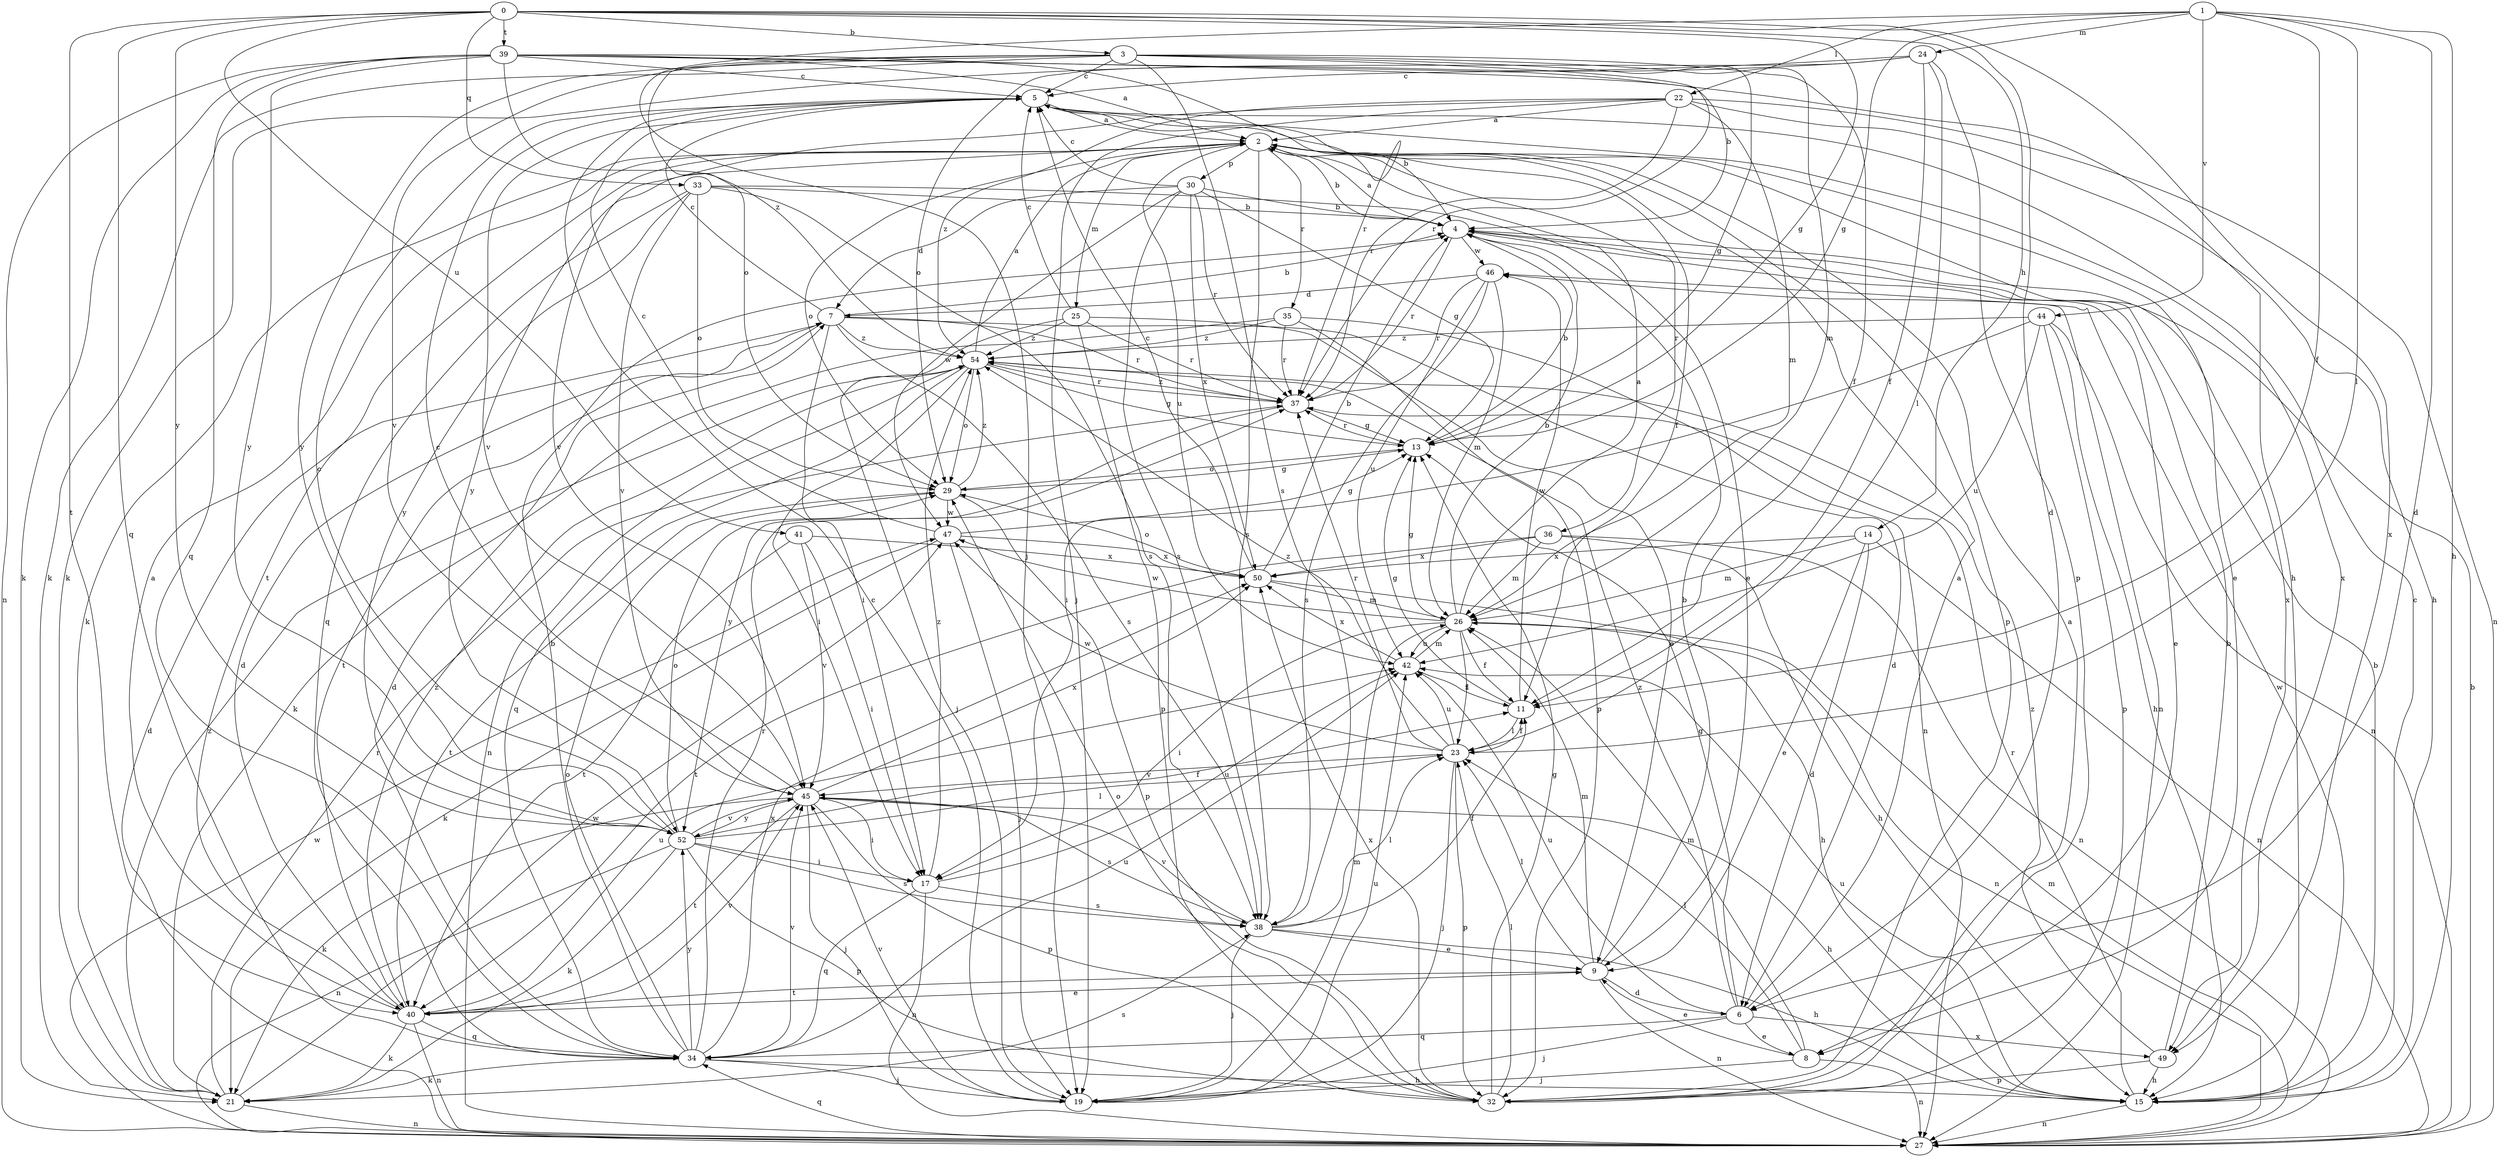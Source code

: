 strict digraph  {
0;
1;
2;
3;
4;
5;
6;
7;
8;
9;
11;
13;
14;
15;
17;
19;
21;
22;
23;
24;
25;
26;
27;
29;
30;
32;
33;
34;
35;
36;
37;
38;
39;
40;
41;
42;
44;
45;
46;
47;
49;
50;
52;
54;
0 -> 3  [label=b];
0 -> 6  [label=d];
0 -> 13  [label=g];
0 -> 14  [label=h];
0 -> 33  [label=q];
0 -> 34  [label=q];
0 -> 39  [label=t];
0 -> 40  [label=t];
0 -> 41  [label=u];
0 -> 49  [label=x];
0 -> 52  [label=y];
1 -> 6  [label=d];
1 -> 11  [label=f];
1 -> 13  [label=g];
1 -> 15  [label=h];
1 -> 19  [label=j];
1 -> 22  [label=l];
1 -> 23  [label=l];
1 -> 24  [label=m];
1 -> 44  [label=v];
2 -> 4  [label=b];
2 -> 11  [label=f];
2 -> 21  [label=k];
2 -> 25  [label=m];
2 -> 29  [label=o];
2 -> 30  [label=p];
2 -> 32  [label=p];
2 -> 35  [label=r];
2 -> 36  [label=r];
2 -> 38  [label=s];
2 -> 40  [label=t];
2 -> 42  [label=u];
2 -> 49  [label=x];
2 -> 52  [label=y];
3 -> 5  [label=c];
3 -> 11  [label=f];
3 -> 13  [label=g];
3 -> 21  [label=k];
3 -> 26  [label=m];
3 -> 29  [label=o];
3 -> 37  [label=r];
3 -> 38  [label=s];
3 -> 45  [label=v];
3 -> 52  [label=y];
4 -> 2  [label=a];
4 -> 8  [label=e];
4 -> 37  [label=r];
4 -> 46  [label=w];
5 -> 2  [label=a];
5 -> 4  [label=b];
5 -> 8  [label=e];
5 -> 45  [label=v];
5 -> 49  [label=x];
6 -> 2  [label=a];
6 -> 8  [label=e];
6 -> 13  [label=g];
6 -> 19  [label=j];
6 -> 34  [label=q];
6 -> 42  [label=u];
6 -> 49  [label=x];
6 -> 54  [label=z];
7 -> 4  [label=b];
7 -> 5  [label=c];
7 -> 6  [label=d];
7 -> 17  [label=i];
7 -> 37  [label=r];
7 -> 38  [label=s];
7 -> 40  [label=t];
7 -> 54  [label=z];
8 -> 9  [label=e];
8 -> 19  [label=j];
8 -> 23  [label=l];
8 -> 26  [label=m];
8 -> 27  [label=n];
9 -> 4  [label=b];
9 -> 6  [label=d];
9 -> 23  [label=l];
9 -> 26  [label=m];
9 -> 27  [label=n];
9 -> 40  [label=t];
11 -> 13  [label=g];
11 -> 23  [label=l];
11 -> 46  [label=w];
13 -> 4  [label=b];
13 -> 29  [label=o];
13 -> 37  [label=r];
14 -> 6  [label=d];
14 -> 9  [label=e];
14 -> 26  [label=m];
14 -> 27  [label=n];
14 -> 50  [label=x];
15 -> 4  [label=b];
15 -> 5  [label=c];
15 -> 27  [label=n];
15 -> 37  [label=r];
15 -> 42  [label=u];
15 -> 46  [label=w];
17 -> 27  [label=n];
17 -> 34  [label=q];
17 -> 38  [label=s];
17 -> 42  [label=u];
17 -> 54  [label=z];
19 -> 5  [label=c];
19 -> 26  [label=m];
19 -> 42  [label=u];
19 -> 45  [label=v];
21 -> 27  [label=n];
21 -> 37  [label=r];
21 -> 38  [label=s];
21 -> 47  [label=w];
21 -> 54  [label=z];
22 -> 2  [label=a];
22 -> 15  [label=h];
22 -> 19  [label=j];
22 -> 26  [label=m];
22 -> 27  [label=n];
22 -> 37  [label=r];
22 -> 45  [label=v];
22 -> 54  [label=z];
23 -> 11  [label=f];
23 -> 19  [label=j];
23 -> 32  [label=p];
23 -> 37  [label=r];
23 -> 42  [label=u];
23 -> 45  [label=v];
23 -> 47  [label=w];
23 -> 54  [label=z];
24 -> 5  [label=c];
24 -> 11  [label=f];
24 -> 21  [label=k];
24 -> 23  [label=l];
24 -> 29  [label=o];
24 -> 32  [label=p];
25 -> 5  [label=c];
25 -> 9  [label=e];
25 -> 19  [label=j];
25 -> 32  [label=p];
25 -> 37  [label=r];
25 -> 54  [label=z];
26 -> 2  [label=a];
26 -> 4  [label=b];
26 -> 11  [label=f];
26 -> 13  [label=g];
26 -> 17  [label=i];
26 -> 23  [label=l];
26 -> 27  [label=n];
26 -> 42  [label=u];
26 -> 47  [label=w];
27 -> 4  [label=b];
27 -> 7  [label=d];
27 -> 26  [label=m];
27 -> 34  [label=q];
27 -> 47  [label=w];
29 -> 13  [label=g];
29 -> 32  [label=p];
29 -> 40  [label=t];
29 -> 47  [label=w];
29 -> 54  [label=z];
30 -> 4  [label=b];
30 -> 5  [label=c];
30 -> 7  [label=d];
30 -> 13  [label=g];
30 -> 37  [label=r];
30 -> 38  [label=s];
30 -> 47  [label=w];
30 -> 50  [label=x];
32 -> 2  [label=a];
32 -> 13  [label=g];
32 -> 23  [label=l];
32 -> 29  [label=o];
32 -> 50  [label=x];
33 -> 4  [label=b];
33 -> 9  [label=e];
33 -> 29  [label=o];
33 -> 34  [label=q];
33 -> 38  [label=s];
33 -> 45  [label=v];
33 -> 52  [label=y];
34 -> 4  [label=b];
34 -> 7  [label=d];
34 -> 15  [label=h];
34 -> 19  [label=j];
34 -> 21  [label=k];
34 -> 29  [label=o];
34 -> 37  [label=r];
34 -> 42  [label=u];
34 -> 45  [label=v];
34 -> 50  [label=x];
34 -> 52  [label=y];
35 -> 21  [label=k];
35 -> 27  [label=n];
35 -> 32  [label=p];
35 -> 37  [label=r];
35 -> 54  [label=z];
36 -> 15  [label=h];
36 -> 26  [label=m];
36 -> 27  [label=n];
36 -> 40  [label=t];
36 -> 50  [label=x];
37 -> 13  [label=g];
37 -> 52  [label=y];
37 -> 54  [label=z];
38 -> 9  [label=e];
38 -> 11  [label=f];
38 -> 15  [label=h];
38 -> 19  [label=j];
38 -> 23  [label=l];
38 -> 45  [label=v];
39 -> 2  [label=a];
39 -> 4  [label=b];
39 -> 5  [label=c];
39 -> 15  [label=h];
39 -> 21  [label=k];
39 -> 27  [label=n];
39 -> 34  [label=q];
39 -> 37  [label=r];
39 -> 52  [label=y];
39 -> 54  [label=z];
40 -> 2  [label=a];
40 -> 7  [label=d];
40 -> 9  [label=e];
40 -> 21  [label=k];
40 -> 27  [label=n];
40 -> 34  [label=q];
40 -> 42  [label=u];
40 -> 45  [label=v];
40 -> 54  [label=z];
41 -> 17  [label=i];
41 -> 40  [label=t];
41 -> 45  [label=v];
41 -> 50  [label=x];
42 -> 11  [label=f];
42 -> 26  [label=m];
42 -> 50  [label=x];
44 -> 15  [label=h];
44 -> 17  [label=i];
44 -> 27  [label=n];
44 -> 32  [label=p];
44 -> 42  [label=u];
44 -> 54  [label=z];
45 -> 5  [label=c];
45 -> 15  [label=h];
45 -> 17  [label=i];
45 -> 19  [label=j];
45 -> 21  [label=k];
45 -> 32  [label=p];
45 -> 38  [label=s];
45 -> 40  [label=t];
45 -> 50  [label=x];
45 -> 52  [label=y];
46 -> 7  [label=d];
46 -> 26  [label=m];
46 -> 27  [label=n];
46 -> 37  [label=r];
46 -> 38  [label=s];
46 -> 42  [label=u];
47 -> 5  [label=c];
47 -> 13  [label=g];
47 -> 19  [label=j];
47 -> 21  [label=k];
47 -> 50  [label=x];
49 -> 4  [label=b];
49 -> 15  [label=h];
49 -> 32  [label=p];
49 -> 54  [label=z];
50 -> 4  [label=b];
50 -> 5  [label=c];
50 -> 15  [label=h];
50 -> 26  [label=m];
50 -> 29  [label=o];
52 -> 5  [label=c];
52 -> 11  [label=f];
52 -> 17  [label=i];
52 -> 21  [label=k];
52 -> 23  [label=l];
52 -> 27  [label=n];
52 -> 29  [label=o];
52 -> 32  [label=p];
52 -> 38  [label=s];
52 -> 45  [label=v];
54 -> 2  [label=a];
54 -> 13  [label=g];
54 -> 17  [label=i];
54 -> 27  [label=n];
54 -> 29  [label=o];
54 -> 34  [label=q];
54 -> 37  [label=r];
}
